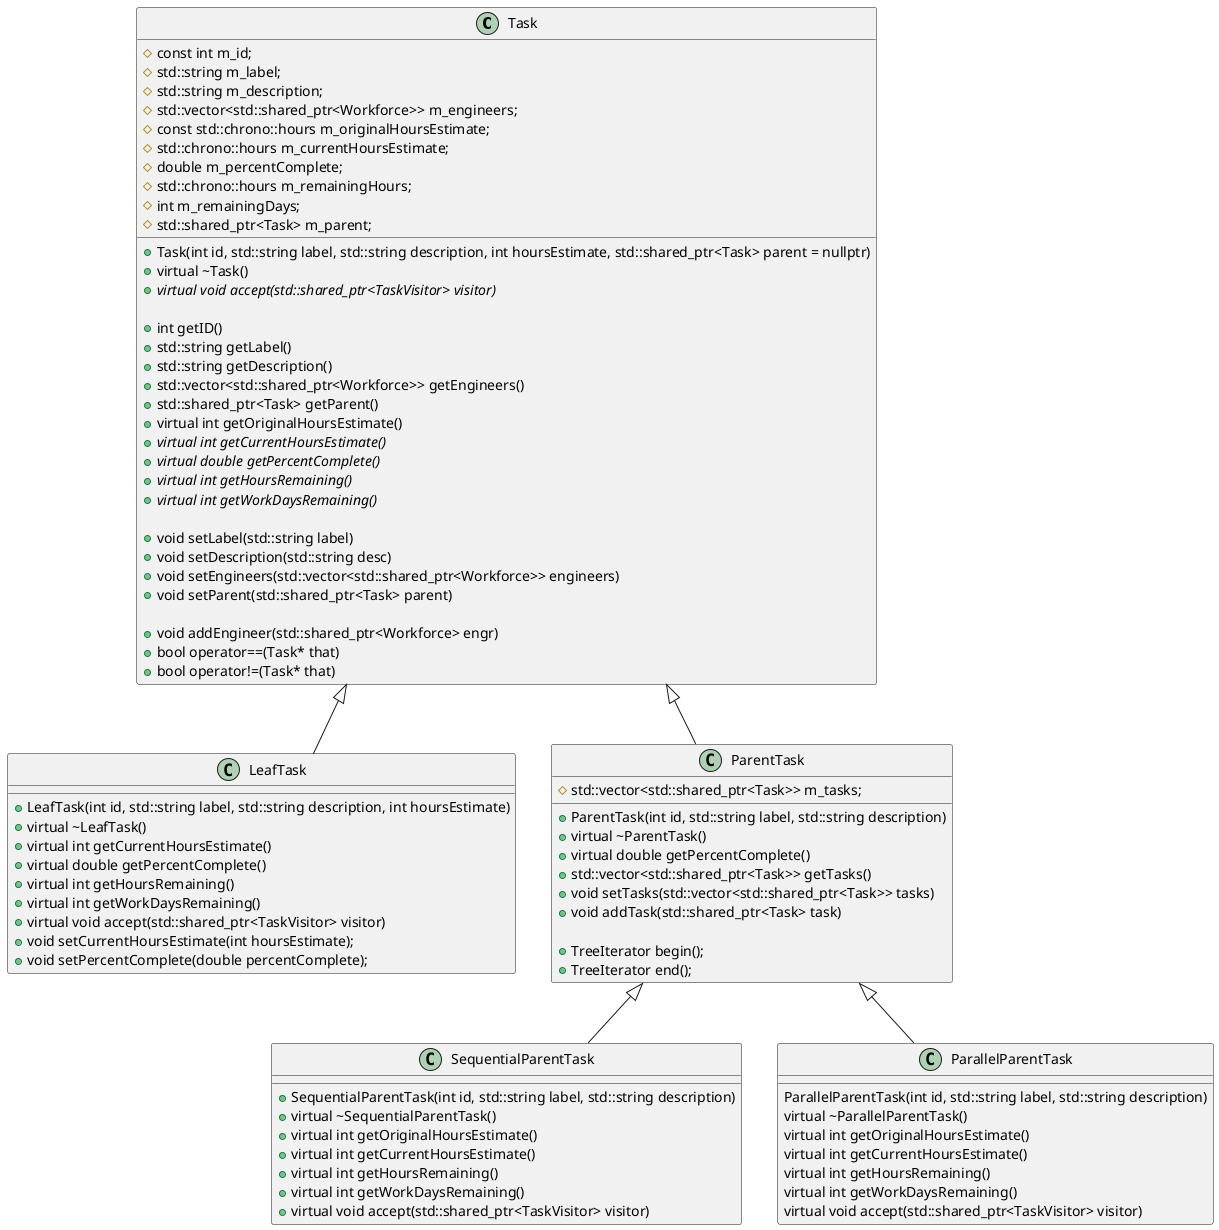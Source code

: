 @startuml

class Task {
    + Task(int id, std::string label, std::string description, int hoursEstimate, std::shared_ptr<Task> parent = nullptr)
    + virtual ~Task()
    + {abstract} virtual void accept(std::shared_ptr<TaskVisitor> visitor)

    + int getID()
    + std::string getLabel()
    + std::string getDescription()
    + std::vector<std::shared_ptr<Workforce>> getEngineers()
    + std::shared_ptr<Task> getParent()
    + virtual int getOriginalHoursEstimate()
    + {abstract} virtual int getCurrentHoursEstimate()
    + {abstract} virtual double getPercentComplete()
    + {abstract} virtual int getHoursRemaining()
    + {abstract} virtual int getWorkDaysRemaining()

    + void setLabel(std::string label)
    + void setDescription(std::string desc)
    + void setEngineers(std::vector<std::shared_ptr<Workforce>> engineers)
    + void setParent(std::shared_ptr<Task> parent)

    + void addEngineer(std::shared_ptr<Workforce> engr)
    + bool operator==(Task* that)
    + bool operator!=(Task* that)

    # const int m_id;
    # std::string m_label;
    # std::string m_description;
    # std::vector<std::shared_ptr<Workforce>> m_engineers;
    # const std::chrono::hours m_originalHoursEstimate;
    # std::chrono::hours m_currentHoursEstimate;
    # double m_percentComplete;
    # std::chrono::hours m_remainingHours;
    # int m_remainingDays;
    # std::shared_ptr<Task> m_parent;
}
Task <|-- LeafTask
Task <|-- ParentTask

class LeafTask {
    + LeafTask(int id, std::string label, std::string description, int hoursEstimate)  
    + virtual ~LeafTask()
    + virtual int getCurrentHoursEstimate()
    + virtual double getPercentComplete()
    + virtual int getHoursRemaining()
    + virtual int getWorkDaysRemaining()
    + virtual void accept(std::shared_ptr<TaskVisitor> visitor)
    + void setCurrentHoursEstimate(int hoursEstimate);
    + void setPercentComplete(double percentComplete);
}

class ParentTask {
    + ParentTask(int id, std::string label, std::string description)
    + virtual ~ParentTask()
    + virtual double getPercentComplete()
    + std::vector<std::shared_ptr<Task>> getTasks()
    + void setTasks(std::vector<std::shared_ptr<Task>> tasks)
    + void addTask(std::shared_ptr<Task> task)

    + TreeIterator begin();
    + TreeIterator end();

    # std::vector<std::shared_ptr<Task>> m_tasks;
}
ParentTask <|-- SequentialParentTask
ParentTask <|-- ParallelParentTask

class SequentialParentTask {
    + SequentialParentTask(int id, std::string label, std::string description)
    + virtual ~SequentialParentTask()
    + virtual int getOriginalHoursEstimate()
    + virtual int getCurrentHoursEstimate()
    + virtual int getHoursRemaining()
    + virtual int getWorkDaysRemaining()
    + virtual void accept(std::shared_ptr<TaskVisitor> visitor)
}

class ParallelParentTask {
    ParallelParentTask(int id, std::string label, std::string description)
    virtual ~ParallelParentTask()
    virtual int getOriginalHoursEstimate()
    virtual int getCurrentHoursEstimate()
    virtual int getHoursRemaining()
    virtual int getWorkDaysRemaining()
    virtual void accept(std::shared_ptr<TaskVisitor> visitor)
}

@enduml
